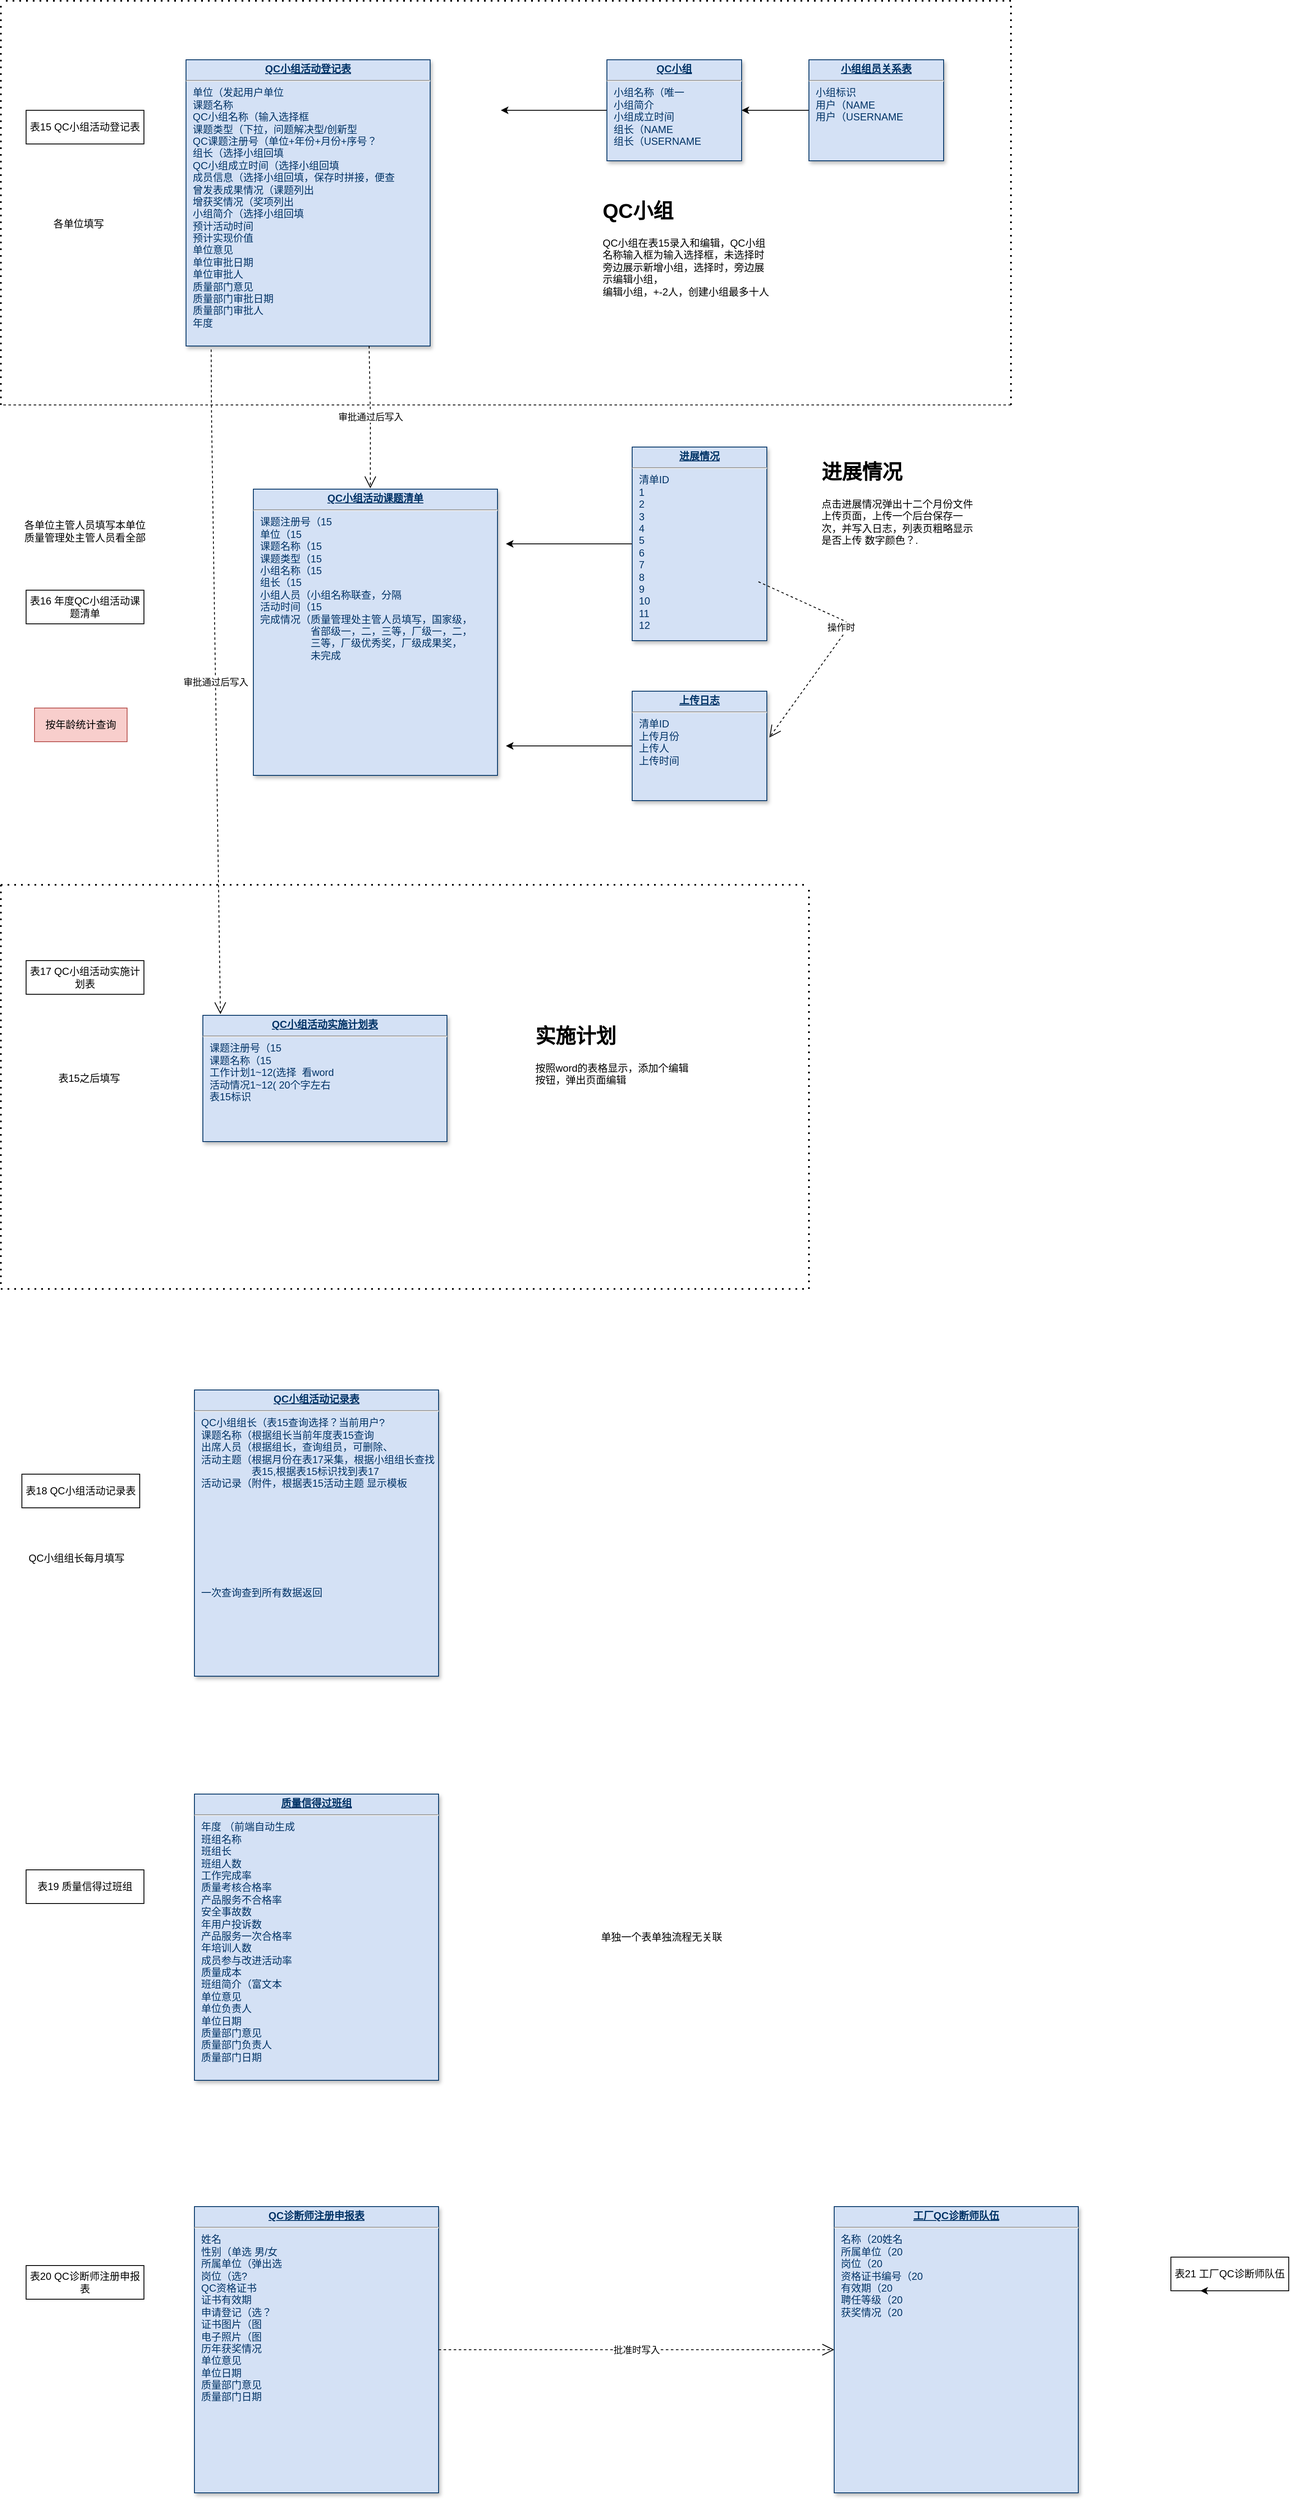<mxfile version="14.0.1" type="device"><diagram id="G0VuJxxJnThydPVvoBJV" name="Page-1"><mxGraphModel dx="2370" dy="1323" grid="1" gridSize="10" guides="1" tooltips="1" connect="1" arrows="1" fold="1" page="1" pageScale="1" pageWidth="2339" pageHeight="3300" math="0" shadow="0"><root><mxCell id="0"/><mxCell id="1" parent="0"/><mxCell id="kjgmN-dwTtqlbbRTC9H9-12" value="表15 QC小组活动登记表" style="rounded=0;whiteSpace=wrap;html=1;" vertex="1" parent="1"><mxGeometry x="150" y="160" width="140" height="40" as="geometry"/></mxCell><mxCell id="kjgmN-dwTtqlbbRTC9H9-22" value="&lt;p style=&quot;margin: 0px ; margin-top: 4px ; text-align: center ; text-decoration: underline&quot;&gt;&lt;b&gt;QC小组活动登记表&lt;/b&gt;&lt;/p&gt;&lt;hr&gt;&lt;p style=&quot;margin: 0px ; margin-left: 8px&quot;&gt;单位（发起用户单位&lt;/p&gt;&lt;p style=&quot;margin: 0px ; margin-left: 8px&quot;&gt;课题名称&lt;/p&gt;&lt;p style=&quot;margin: 0px ; margin-left: 8px&quot;&gt;QC小组名称（输入选择框&lt;/p&gt;&lt;p style=&quot;margin: 0px ; margin-left: 8px&quot;&gt;课题类型（下拉，问题解决型/创新型&lt;/p&gt;&lt;p style=&quot;margin: 0px ; margin-left: 8px&quot;&gt;QC课题注册号（单位+年份+月份+序号？&lt;/p&gt;&lt;p style=&quot;margin: 0px ; margin-left: 8px&quot;&gt;组长（选择小组回填&lt;/p&gt;&lt;p style=&quot;margin: 0px ; margin-left: 8px&quot;&gt;QC小组成立时间（选择小组回填&lt;/p&gt;&lt;p style=&quot;margin: 0px ; margin-left: 8px&quot;&gt;成员信息（选择小组回填，保存时拼接，便查&lt;/p&gt;&lt;p style=&quot;margin: 0px ; margin-left: 8px&quot;&gt;曾发表成果情况（课题列出&lt;/p&gt;&lt;p style=&quot;margin: 0px ; margin-left: 8px&quot;&gt;增获奖情况（奖项列出&lt;/p&gt;&lt;p style=&quot;margin: 0px ; margin-left: 8px&quot;&gt;小组简介（选择小组回填&lt;/p&gt;&lt;p style=&quot;margin: 0px ; margin-left: 8px&quot;&gt;预计活动时间&lt;/p&gt;&lt;p style=&quot;margin: 0px ; margin-left: 8px&quot;&gt;预计实现价值&lt;/p&gt;&lt;p style=&quot;margin: 0px ; margin-left: 8px&quot;&gt;单位意见&lt;/p&gt;&lt;p style=&quot;margin: 0px ; margin-left: 8px&quot;&gt;单位审批日期&lt;/p&gt;&lt;p style=&quot;margin: 0px ; margin-left: 8px&quot;&gt;单位审批人&lt;/p&gt;&lt;p style=&quot;margin: 0px ; margin-left: 8px&quot;&gt;质量部门意见&lt;/p&gt;&lt;p style=&quot;margin: 0px ; margin-left: 8px&quot;&gt;质量部门审批日期&lt;/p&gt;&lt;p style=&quot;margin: 0px ; margin-left: 8px&quot;&gt;质量部门审批人&lt;/p&gt;&lt;p style=&quot;margin: 0px ; margin-left: 8px&quot;&gt;年度&lt;/p&gt;" style="verticalAlign=top;align=left;overflow=fill;fontSize=12;fontFamily=Helvetica;html=1;strokeColor=#003366;shadow=1;fillColor=#D4E1F5;fontColor=#003366" vertex="1" parent="1"><mxGeometry x="340" y="100" width="290" height="340" as="geometry"/></mxCell><mxCell id="kjgmN-dwTtqlbbRTC9H9-25" value="" style="edgeStyle=orthogonalEdgeStyle;rounded=0;orthogonalLoop=1;jettySize=auto;html=1;" edge="1" parent="1" source="kjgmN-dwTtqlbbRTC9H9-23"><mxGeometry relative="1" as="geometry"><mxPoint x="714" y="160" as="targetPoint"/></mxGeometry></mxCell><mxCell id="kjgmN-dwTtqlbbRTC9H9-23" value="&lt;p style=&quot;margin: 0px ; margin-top: 4px ; text-align: center ; text-decoration: underline&quot;&gt;&lt;b&gt;QC小组&lt;/b&gt;&lt;/p&gt;&lt;hr&gt;&lt;p style=&quot;margin: 0px ; margin-left: 8px&quot;&gt;小组名称（唯一&lt;/p&gt;&lt;p style=&quot;margin: 0px ; margin-left: 8px&quot;&gt;小组简介&lt;/p&gt;&lt;p style=&quot;margin: 0px ; margin-left: 8px&quot;&gt;小组成立时间&lt;/p&gt;&lt;p style=&quot;margin: 0px ; margin-left: 8px&quot;&gt;组长（NAME&lt;/p&gt;&lt;p style=&quot;margin: 0px ; margin-left: 8px&quot;&gt;组长（USERNAME&lt;/p&gt;" style="verticalAlign=top;align=left;overflow=fill;fontSize=12;fontFamily=Helvetica;html=1;strokeColor=#003366;shadow=1;fillColor=#D4E1F5;fontColor=#003366" vertex="1" parent="1"><mxGeometry x="840" y="100" width="160" height="120" as="geometry"/></mxCell><mxCell id="kjgmN-dwTtqlbbRTC9H9-27" value="" style="edgeStyle=orthogonalEdgeStyle;rounded=0;orthogonalLoop=1;jettySize=auto;html=1;" edge="1" parent="1" source="kjgmN-dwTtqlbbRTC9H9-24" target="kjgmN-dwTtqlbbRTC9H9-23"><mxGeometry relative="1" as="geometry"/></mxCell><mxCell id="kjgmN-dwTtqlbbRTC9H9-24" value="&lt;p style=&quot;margin: 0px ; margin-top: 4px ; text-align: center ; text-decoration: underline&quot;&gt;&lt;b&gt;小组组员关系表&lt;/b&gt;&lt;/p&gt;&lt;hr&gt;&lt;p style=&quot;margin: 0px ; margin-left: 8px&quot;&gt;小组标识&lt;/p&gt;&lt;p style=&quot;margin: 0px ; margin-left: 8px&quot;&gt;用户（NAME&lt;/p&gt;&lt;p style=&quot;margin: 0px ; margin-left: 8px&quot;&gt;用户（USERNAME&lt;/p&gt;" style="verticalAlign=top;align=left;overflow=fill;fontSize=12;fontFamily=Helvetica;html=1;strokeColor=#003366;shadow=1;fillColor=#D4E1F5;fontColor=#003366" vertex="1" parent="1"><mxGeometry x="1080" y="100" width="160" height="120" as="geometry"/></mxCell><mxCell id="kjgmN-dwTtqlbbRTC9H9-30" value="" style="endArrow=none;dashed=1;html=1;dashPattern=1 3;strokeWidth=2;" edge="1" parent="1"><mxGeometry width="50" height="50" relative="1" as="geometry"><mxPoint x="1320" y="30" as="sourcePoint"/><mxPoint x="120" y="30" as="targetPoint"/></mxGeometry></mxCell><mxCell id="kjgmN-dwTtqlbbRTC9H9-31" value="" style="endArrow=none;dashed=1;html=1;dashPattern=1 3;strokeWidth=2;" edge="1" parent="1"><mxGeometry width="50" height="50" relative="1" as="geometry"><mxPoint x="120" y="510" as="sourcePoint"/><mxPoint x="120" y="30" as="targetPoint"/></mxGeometry></mxCell><mxCell id="kjgmN-dwTtqlbbRTC9H9-32" value="" style="endArrow=none;dashed=1;html=1;" edge="1" parent="1"><mxGeometry width="50" height="50" relative="1" as="geometry"><mxPoint x="1320" y="510" as="sourcePoint"/><mxPoint x="120" y="510" as="targetPoint"/></mxGeometry></mxCell><mxCell id="kjgmN-dwTtqlbbRTC9H9-33" value="" style="endArrow=none;dashed=1;html=1;dashPattern=1 3;strokeWidth=2;" edge="1" parent="1"><mxGeometry width="50" height="50" relative="1" as="geometry"><mxPoint x="1320" y="510" as="sourcePoint"/><mxPoint x="1320" y="30" as="targetPoint"/></mxGeometry></mxCell><mxCell id="kjgmN-dwTtqlbbRTC9H9-34" value="表16 年度QC小组活动课题清单" style="rounded=0;whiteSpace=wrap;html=1;" vertex="1" parent="1"><mxGeometry x="150" y="730" width="140" height="40" as="geometry"/></mxCell><mxCell id="kjgmN-dwTtqlbbRTC9H9-35" value="&lt;p style=&quot;margin: 0px ; margin-top: 4px ; text-align: center ; text-decoration: underline&quot;&gt;&lt;b&gt;QC小组活动课题清单&lt;/b&gt;&lt;/p&gt;&lt;hr&gt;&lt;p style=&quot;margin: 0px ; margin-left: 8px&quot;&gt;课题注册号（15&lt;/p&gt;&lt;p style=&quot;margin: 0px ; margin-left: 8px&quot;&gt;单位（15&lt;/p&gt;&lt;p style=&quot;margin: 0px ; margin-left: 8px&quot;&gt;课题名称（15&lt;/p&gt;&lt;p style=&quot;margin: 0px ; margin-left: 8px&quot;&gt;课题类型（15&lt;/p&gt;&lt;p style=&quot;margin: 0px ; margin-left: 8px&quot;&gt;小组名称（15&lt;/p&gt;&lt;p style=&quot;margin: 0px ; margin-left: 8px&quot;&gt;组长（15&lt;/p&gt;&lt;p style=&quot;margin: 0px ; margin-left: 8px&quot;&gt;小组人员（小组名称联查，分隔&lt;/p&gt;&lt;p style=&quot;margin: 0px ; margin-left: 8px&quot;&gt;活动时间（15&lt;/p&gt;&lt;p style=&quot;margin: 0px ; margin-left: 8px&quot;&gt;完成情况（质量管理处主管人员填写，国家级，&lt;/p&gt;&lt;p style=&quot;margin: 0px ; margin-left: 8px&quot;&gt;&amp;nbsp; &amp;nbsp; &amp;nbsp; &amp;nbsp; &amp;nbsp; &amp;nbsp; &amp;nbsp; &amp;nbsp; &amp;nbsp; 省部级一，二，三等，厂级一，二，&lt;/p&gt;&lt;p style=&quot;margin: 0px ; margin-left: 8px&quot;&gt;&amp;nbsp; &amp;nbsp; &amp;nbsp; &amp;nbsp; &amp;nbsp; &amp;nbsp; &amp;nbsp; &amp;nbsp; &amp;nbsp; 三等，厂级优秀奖，厂级成果奖，&lt;/p&gt;&lt;p style=&quot;margin: 0px ; margin-left: 8px&quot;&gt;&amp;nbsp; &amp;nbsp; &amp;nbsp; &amp;nbsp; &amp;nbsp; &amp;nbsp; &amp;nbsp; &amp;nbsp; &amp;nbsp; 未完成&lt;/p&gt;" style="verticalAlign=top;align=left;overflow=fill;fontSize=12;fontFamily=Helvetica;html=1;strokeColor=#003366;shadow=1;fillColor=#D4E1F5;fontColor=#003366" vertex="1" parent="1"><mxGeometry x="420" y="610" width="290" height="340" as="geometry"/></mxCell><mxCell id="kjgmN-dwTtqlbbRTC9H9-37" value="审批通过后写入" style="endArrow=open;endSize=12;dashed=1;html=1;exitX=0.75;exitY=1;exitDx=0;exitDy=0;entryX=0.479;entryY=-0.003;entryDx=0;entryDy=0;entryPerimeter=0;" edge="1" parent="1" source="kjgmN-dwTtqlbbRTC9H9-22" target="kjgmN-dwTtqlbbRTC9H9-35"><mxGeometry width="160" relative="1" as="geometry"><mxPoint x="530" y="410" as="sourcePoint"/><mxPoint x="690" y="410" as="targetPoint"/><Array as="points"><mxPoint x="559" y="520"/></Array></mxGeometry></mxCell><mxCell id="kjgmN-dwTtqlbbRTC9H9-41" style="edgeStyle=orthogonalEdgeStyle;rounded=0;orthogonalLoop=1;jettySize=auto;html=1;" edge="1" parent="1" source="kjgmN-dwTtqlbbRTC9H9-38"><mxGeometry relative="1" as="geometry"><mxPoint x="720" y="675" as="targetPoint"/></mxGeometry></mxCell><mxCell id="kjgmN-dwTtqlbbRTC9H9-38" value="&lt;p style=&quot;margin: 0px ; margin-top: 4px ; text-align: center ; text-decoration: underline&quot;&gt;&lt;b&gt;进展情况&lt;/b&gt;&lt;/p&gt;&lt;hr&gt;&lt;p style=&quot;margin: 0px ; margin-left: 8px&quot;&gt;清单ID&lt;/p&gt;&lt;p style=&quot;margin: 0px ; margin-left: 8px&quot;&gt;1&lt;/p&gt;&lt;p style=&quot;margin: 0px ; margin-left: 8px&quot;&gt;2&lt;/p&gt;&lt;p style=&quot;margin: 0px ; margin-left: 8px&quot;&gt;3&lt;/p&gt;&lt;p style=&quot;margin: 0px ; margin-left: 8px&quot;&gt;4&lt;/p&gt;&lt;p style=&quot;margin: 0px ; margin-left: 8px&quot;&gt;5&lt;/p&gt;&lt;p style=&quot;margin: 0px ; margin-left: 8px&quot;&gt;6&lt;/p&gt;&lt;p style=&quot;margin: 0px ; margin-left: 8px&quot;&gt;7&lt;/p&gt;&lt;p style=&quot;margin: 0px ; margin-left: 8px&quot;&gt;8&lt;/p&gt;&lt;p style=&quot;margin: 0px ; margin-left: 8px&quot;&gt;9&lt;/p&gt;&lt;p style=&quot;margin: 0px ; margin-left: 8px&quot;&gt;10&lt;/p&gt;&lt;p style=&quot;margin: 0px ; margin-left: 8px&quot;&gt;11&lt;/p&gt;&lt;p style=&quot;margin: 0px ; margin-left: 8px&quot;&gt;12&lt;/p&gt;" style="verticalAlign=top;align=left;overflow=fill;fontSize=12;fontFamily=Helvetica;html=1;strokeColor=#003366;shadow=1;fillColor=#D4E1F5;fontColor=#003366" vertex="1" parent="1"><mxGeometry x="870" y="560" width="160" height="230" as="geometry"/></mxCell><mxCell id="kjgmN-dwTtqlbbRTC9H9-42" style="edgeStyle=orthogonalEdgeStyle;rounded=0;orthogonalLoop=1;jettySize=auto;html=1;" edge="1" parent="1" source="kjgmN-dwTtqlbbRTC9H9-39"><mxGeometry relative="1" as="geometry"><mxPoint x="720" y="915" as="targetPoint"/></mxGeometry></mxCell><mxCell id="kjgmN-dwTtqlbbRTC9H9-39" value="&lt;p style=&quot;margin: 0px ; margin-top: 4px ; text-align: center ; text-decoration: underline&quot;&gt;&lt;b&gt;上传日志&lt;/b&gt;&lt;/p&gt;&lt;hr&gt;&lt;p style=&quot;margin: 0px ; margin-left: 8px&quot;&gt;清单ID&lt;/p&gt;&lt;p style=&quot;margin: 0px ; margin-left: 8px&quot;&gt;上传月份&lt;/p&gt;&lt;p style=&quot;margin: 0px ; margin-left: 8px&quot;&gt;上传人&lt;/p&gt;&lt;p style=&quot;margin: 0px ; margin-left: 8px&quot;&gt;上传时间&lt;/p&gt;" style="verticalAlign=top;align=left;overflow=fill;fontSize=12;fontFamily=Helvetica;html=1;strokeColor=#003366;shadow=1;fillColor=#D4E1F5;fontColor=#003366" vertex="1" parent="1"><mxGeometry x="870" y="850" width="160" height="130" as="geometry"/></mxCell><mxCell id="kjgmN-dwTtqlbbRTC9H9-43" value="操作时" style="endArrow=open;endSize=12;dashed=1;html=1;entryX=1.019;entryY=0.423;entryDx=0;entryDy=0;entryPerimeter=0;" edge="1" parent="1" target="kjgmN-dwTtqlbbRTC9H9-39"><mxGeometry x="-0.082" y="-7" width="160" relative="1" as="geometry"><mxPoint x="1020" y="720" as="sourcePoint"/><mxPoint x="1160" y="840" as="targetPoint"/><Array as="points"><mxPoint x="1130" y="770"/></Array><mxPoint y="-1" as="offset"/></mxGeometry></mxCell><mxCell id="kjgmN-dwTtqlbbRTC9H9-46" value="&lt;h1&gt;进展情况&lt;/h1&gt;&lt;p&gt;点击进展情况弹出十二个月份文件上传页面，上传一个后台保存一次，并写入日志，列表页粗略显示是否上传 数字颜色？.&lt;/p&gt;" style="text;html=1;strokeColor=none;fillColor=none;spacing=5;spacingTop=-20;whiteSpace=wrap;overflow=hidden;rounded=0;" vertex="1" parent="1"><mxGeometry x="1090" y="570" width="190" height="120" as="geometry"/></mxCell><mxCell id="kjgmN-dwTtqlbbRTC9H9-47" value="&lt;h1&gt;QC小组&lt;/h1&gt;&lt;p&gt;&lt;span style=&quot;text-align: center&quot;&gt;QC小组在表15录入和编辑，QC小组名称输入框为输入选择框，未选择时旁边展示新增小组，选择时，旁边展示编辑小组，&lt;/span&gt;&lt;br style=&quot;text-align: center&quot;&gt;&lt;span style=&quot;text-align: center&quot;&gt;编辑小组，+-2人，创建小组最多十人&lt;/span&gt;&lt;br&gt;&lt;/p&gt;" style="text;html=1;strokeColor=none;fillColor=none;spacing=5;spacingTop=-20;whiteSpace=wrap;overflow=hidden;rounded=0;" vertex="1" parent="1"><mxGeometry x="830" y="260" width="210" height="140" as="geometry"/></mxCell><mxCell id="kjgmN-dwTtqlbbRTC9H9-48" value="各单位主管人员填写本单位&lt;br&gt;质量管理处主管人员看全部" style="text;html=1;strokeColor=none;fillColor=none;align=center;verticalAlign=middle;whiteSpace=wrap;rounded=0;" vertex="1" parent="1"><mxGeometry x="120" y="640" width="200" height="40" as="geometry"/></mxCell><mxCell id="kjgmN-dwTtqlbbRTC9H9-49" value="表17 QC小组活动实施计划表" style="rounded=0;whiteSpace=wrap;html=1;" vertex="1" parent="1"><mxGeometry x="150" y="1170" width="140" height="40" as="geometry"/></mxCell><mxCell id="kjgmN-dwTtqlbbRTC9H9-50" value="&lt;p style=&quot;margin: 0px ; margin-top: 4px ; text-align: center ; text-decoration: underline&quot;&gt;&lt;b&gt;QC小组活动实施计划表&lt;/b&gt;&lt;/p&gt;&lt;hr&gt;&lt;p style=&quot;margin: 0px ; margin-left: 8px&quot;&gt;课题注册号（15&lt;/p&gt;&lt;p style=&quot;margin: 0px ; margin-left: 8px&quot;&gt;课题名称（15&lt;/p&gt;&lt;p style=&quot;margin: 0px ; margin-left: 8px&quot;&gt;工作计划1~12(选择&amp;nbsp; 看word&lt;/p&gt;&lt;p style=&quot;margin: 0px ; margin-left: 8px&quot;&gt;活动情况1~12( 20个字左右&lt;/p&gt;&lt;p style=&quot;margin: 0px ; margin-left: 8px&quot;&gt;表15标识&lt;/p&gt;" style="verticalAlign=top;align=left;overflow=fill;fontSize=12;fontFamily=Helvetica;html=1;strokeColor=#003366;shadow=1;fillColor=#D4E1F5;fontColor=#003366" vertex="1" parent="1"><mxGeometry x="360" y="1235" width="290" height="150" as="geometry"/></mxCell><mxCell id="kjgmN-dwTtqlbbRTC9H9-51" value="按年龄统计查询" style="text;html=1;strokeColor=#b85450;fillColor=#f8cecc;align=center;verticalAlign=middle;whiteSpace=wrap;rounded=0;" vertex="1" parent="1"><mxGeometry x="160" y="870" width="110" height="40" as="geometry"/></mxCell><mxCell id="kjgmN-dwTtqlbbRTC9H9-52" value="审批通过后写入" style="endArrow=open;endSize=12;dashed=1;html=1;entryX=0.072;entryY=-0.009;entryDx=0;entryDy=0;entryPerimeter=0;exitX=0.103;exitY=1.012;exitDx=0;exitDy=0;exitPerimeter=0;" edge="1" parent="1" source="kjgmN-dwTtqlbbRTC9H9-22" target="kjgmN-dwTtqlbbRTC9H9-50"><mxGeometry width="160" relative="1" as="geometry"><mxPoint x="370" y="450" as="sourcePoint"/><mxPoint x="370.1" y="603.88" as="targetPoint"/><Array as="points"><mxPoint x="370.19" y="514.9"/></Array></mxGeometry></mxCell><mxCell id="kjgmN-dwTtqlbbRTC9H9-53" value="&lt;h1&gt;实施计划&lt;/h1&gt;&lt;p&gt;按照word的表格显示，添加个编辑按钮，弹出页面编辑&lt;/p&gt;" style="text;html=1;strokeColor=none;fillColor=none;spacing=5;spacingTop=-20;whiteSpace=wrap;overflow=hidden;rounded=0;" vertex="1" parent="1"><mxGeometry x="750" y="1240" width="190" height="120" as="geometry"/></mxCell><mxCell id="kjgmN-dwTtqlbbRTC9H9-54" value="" style="endArrow=none;dashed=1;html=1;dashPattern=1 3;strokeWidth=2;" edge="1" parent="1"><mxGeometry width="50" height="50" relative="1" as="geometry"><mxPoint x="120" y="1080" as="sourcePoint"/><mxPoint x="120" y="1560" as="targetPoint"/></mxGeometry></mxCell><mxCell id="kjgmN-dwTtqlbbRTC9H9-55" value="" style="endArrow=none;dashed=1;html=1;dashPattern=1 3;strokeWidth=2;" edge="1" parent="1"><mxGeometry width="50" height="50" relative="1" as="geometry"><mxPoint x="120" y="1560" as="sourcePoint"/><mxPoint x="1080" y="1560" as="targetPoint"/></mxGeometry></mxCell><mxCell id="kjgmN-dwTtqlbbRTC9H9-56" value="" style="endArrow=none;dashed=1;html=1;dashPattern=1 3;strokeWidth=2;" edge="1" parent="1"><mxGeometry width="50" height="50" relative="1" as="geometry"><mxPoint x="120" y="1080" as="sourcePoint"/><mxPoint x="1080" y="1080" as="targetPoint"/></mxGeometry></mxCell><mxCell id="kjgmN-dwTtqlbbRTC9H9-57" value="" style="endArrow=none;dashed=1;html=1;dashPattern=1 3;strokeWidth=2;" edge="1" parent="1"><mxGeometry width="50" height="50" relative="1" as="geometry"><mxPoint x="1080" y="1560" as="sourcePoint"/><mxPoint x="1080" y="1080" as="targetPoint"/></mxGeometry></mxCell><mxCell id="kjgmN-dwTtqlbbRTC9H9-58" value="表18 QC小组活动记录表" style="rounded=0;whiteSpace=wrap;html=1;" vertex="1" parent="1"><mxGeometry x="145" y="1780" width="140" height="40" as="geometry"/></mxCell><mxCell id="kjgmN-dwTtqlbbRTC9H9-59" value="各单位填写" style="text;html=1;strokeColor=none;fillColor=none;align=center;verticalAlign=middle;whiteSpace=wrap;rounded=0;" vertex="1" parent="1"><mxGeometry x="155" y="280" width="115" height="30" as="geometry"/></mxCell><mxCell id="kjgmN-dwTtqlbbRTC9H9-60" value="表15之后填写" style="text;html=1;strokeColor=none;fillColor=none;align=center;verticalAlign=middle;whiteSpace=wrap;rounded=0;" vertex="1" parent="1"><mxGeometry x="160" y="1290" width="130" height="40" as="geometry"/></mxCell><mxCell id="kjgmN-dwTtqlbbRTC9H9-61" value="&lt;p style=&quot;margin: 0px ; margin-top: 4px ; text-align: center ; text-decoration: underline&quot;&gt;&lt;b&gt;QC小组活动记录表&lt;/b&gt;&lt;/p&gt;&lt;hr&gt;&lt;p style=&quot;margin: 0px ; margin-left: 8px&quot;&gt;QC小组组长（表15查询选择？当前用户?&lt;/p&gt;&lt;p style=&quot;margin: 0px ; margin-left: 8px&quot;&gt;课题名称（根据组长当前年度表15查询&lt;/p&gt;&lt;p style=&quot;margin: 0px ; margin-left: 8px&quot;&gt;出席人员（根据组长，查询组员，可删除、&lt;/p&gt;&lt;p style=&quot;margin: 0px ; margin-left: 8px&quot;&gt;活动主题（根据月份在表17采集，根据小组组长查找&lt;/p&gt;&lt;p style=&quot;margin: 0px ; margin-left: 8px&quot;&gt;&amp;nbsp; &amp;nbsp; &amp;nbsp; &amp;nbsp; &amp;nbsp; &amp;nbsp; &amp;nbsp; &amp;nbsp; &amp;nbsp; 表15,根据表15标识找到表17&lt;/p&gt;&lt;p style=&quot;margin: 0px ; margin-left: 8px&quot;&gt;活动记录（附件，根据表15活动主题 显示模板&lt;/p&gt;&lt;p style=&quot;margin: 0px ; margin-left: 8px&quot;&gt;&lt;br&gt;&lt;/p&gt;&lt;p style=&quot;margin: 0px ; margin-left: 8px&quot;&gt;&lt;br&gt;&lt;/p&gt;&lt;p style=&quot;margin: 0px ; margin-left: 8px&quot;&gt;&lt;br&gt;&lt;/p&gt;&lt;p style=&quot;margin: 0px ; margin-left: 8px&quot;&gt;&lt;br&gt;&lt;/p&gt;&lt;p style=&quot;margin: 0px ; margin-left: 8px&quot;&gt;&lt;br&gt;&lt;/p&gt;&lt;p style=&quot;margin: 0px ; margin-left: 8px&quot;&gt;&lt;br&gt;&lt;/p&gt;&lt;p style=&quot;margin: 0px ; margin-left: 8px&quot;&gt;&lt;br&gt;&lt;/p&gt;&lt;p style=&quot;margin: 0px ; margin-left: 8px&quot;&gt;&lt;br&gt;&lt;/p&gt;&lt;p style=&quot;margin: 0px ; margin-left: 8px&quot;&gt;一次查询查到所有数据返回&lt;/p&gt;" style="verticalAlign=top;align=left;overflow=fill;fontSize=12;fontFamily=Helvetica;html=1;strokeColor=#003366;shadow=1;fillColor=#D4E1F5;fontColor=#003366" vertex="1" parent="1"><mxGeometry x="350" y="1680" width="290" height="340" as="geometry"/></mxCell><mxCell id="kjgmN-dwTtqlbbRTC9H9-62" value="QC小组组长每月填写" style="text;html=1;strokeColor=none;fillColor=none;align=center;verticalAlign=middle;whiteSpace=wrap;rounded=0;" vertex="1" parent="1"><mxGeometry x="130" y="1860" width="160" height="40" as="geometry"/></mxCell><mxCell id="kjgmN-dwTtqlbbRTC9H9-64" value="表19 质量信得过班组" style="rounded=0;whiteSpace=wrap;html=1;" vertex="1" parent="1"><mxGeometry x="150" y="2250" width="140" height="40" as="geometry"/></mxCell><mxCell id="kjgmN-dwTtqlbbRTC9H9-65" value="&lt;p style=&quot;margin: 0px ; margin-top: 4px ; text-align: center ; text-decoration: underline&quot;&gt;&lt;b&gt;质量信得过班组&lt;/b&gt;&lt;/p&gt;&lt;hr&gt;&lt;p style=&quot;margin: 0px ; margin-left: 8px&quot;&gt;年度 （前端自动生成&lt;/p&gt;&lt;p style=&quot;margin: 0px ; margin-left: 8px&quot;&gt;班组名称&lt;/p&gt;&lt;p style=&quot;margin: 0px ; margin-left: 8px&quot;&gt;班组长&lt;/p&gt;&lt;p style=&quot;margin: 0px ; margin-left: 8px&quot;&gt;班组人数&lt;/p&gt;&lt;p style=&quot;margin: 0px ; margin-left: 8px&quot;&gt;工作完成率&lt;/p&gt;&lt;p style=&quot;margin: 0px ; margin-left: 8px&quot;&gt;质量考核合格率&lt;/p&gt;&lt;p style=&quot;margin: 0px ; margin-left: 8px&quot;&gt;产品服务不合格率&lt;/p&gt;&lt;p style=&quot;margin: 0px ; margin-left: 8px&quot;&gt;安全事故数&lt;/p&gt;&lt;p style=&quot;margin: 0px ; margin-left: 8px&quot;&gt;年用户投诉数&lt;/p&gt;&lt;p style=&quot;margin: 0px ; margin-left: 8px&quot;&gt;产品服务一次合格率&lt;/p&gt;&lt;p style=&quot;margin: 0px ; margin-left: 8px&quot;&gt;年培训人数&lt;/p&gt;&lt;p style=&quot;margin: 0px ; margin-left: 8px&quot;&gt;成员参与改进活动率&lt;/p&gt;&lt;p style=&quot;margin: 0px ; margin-left: 8px&quot;&gt;质量成本&lt;/p&gt;&lt;p style=&quot;margin: 0px ; margin-left: 8px&quot;&gt;班组简介（富文本&lt;/p&gt;&lt;p style=&quot;margin: 0px ; margin-left: 8px&quot;&gt;单位意见&lt;/p&gt;&lt;p style=&quot;margin: 0px ; margin-left: 8px&quot;&gt;单位负责人&lt;/p&gt;&lt;p style=&quot;margin: 0px ; margin-left: 8px&quot;&gt;单位日期&lt;/p&gt;&lt;p style=&quot;margin: 0px ; margin-left: 8px&quot;&gt;质量部门意见&lt;/p&gt;&lt;p style=&quot;margin: 0px ; margin-left: 8px&quot;&gt;质量部门负责人&lt;/p&gt;&lt;p style=&quot;margin: 0px ; margin-left: 8px&quot;&gt;质量部门日期&lt;/p&gt;" style="verticalAlign=top;align=left;overflow=fill;fontSize=12;fontFamily=Helvetica;html=1;strokeColor=#003366;shadow=1;fillColor=#D4E1F5;fontColor=#003366" vertex="1" parent="1"><mxGeometry x="350" y="2160" width="290" height="340" as="geometry"/></mxCell><mxCell id="kjgmN-dwTtqlbbRTC9H9-66" value="表20 QC诊断师注册申报表" style="rounded=0;whiteSpace=wrap;html=1;" vertex="1" parent="1"><mxGeometry x="150" y="2720" width="140" height="40" as="geometry"/></mxCell><mxCell id="kjgmN-dwTtqlbbRTC9H9-67" value="单独一个表单独流程无关联" style="text;html=1;strokeColor=none;fillColor=none;align=center;verticalAlign=middle;whiteSpace=wrap;rounded=0;" vertex="1" parent="1"><mxGeometry x="760" y="2280" width="290" height="100" as="geometry"/></mxCell><mxCell id="kjgmN-dwTtqlbbRTC9H9-68" value="&lt;p style=&quot;margin: 0px ; margin-top: 4px ; text-align: center ; text-decoration: underline&quot;&gt;&lt;b&gt;QC诊断师注册申报表&lt;/b&gt;&lt;/p&gt;&lt;hr&gt;&lt;p style=&quot;margin: 0px ; margin-left: 8px&quot;&gt;姓名&lt;/p&gt;&lt;p style=&quot;margin: 0px ; margin-left: 8px&quot;&gt;性别（单选 男/女&lt;/p&gt;&lt;p style=&quot;margin: 0px ; margin-left: 8px&quot;&gt;所属单位（弹出选&lt;/p&gt;&lt;p style=&quot;margin: 0px ; margin-left: 8px&quot;&gt;岗位（选?&lt;/p&gt;&lt;p style=&quot;margin: 0px ; margin-left: 8px&quot;&gt;QC资格证书&lt;/p&gt;&lt;p style=&quot;margin: 0px ; margin-left: 8px&quot;&gt;证书有效期&lt;/p&gt;&lt;p style=&quot;margin: 0px ; margin-left: 8px&quot;&gt;申请登记（选？&lt;/p&gt;&lt;p style=&quot;margin: 0px ; margin-left: 8px&quot;&gt;证书图片（图&lt;/p&gt;&lt;p style=&quot;margin: 0px ; margin-left: 8px&quot;&gt;电子照片（图&lt;/p&gt;&lt;p style=&quot;margin: 0px ; margin-left: 8px&quot;&gt;历年获奖情况&lt;/p&gt;&lt;p style=&quot;margin: 0px ; margin-left: 8px&quot;&gt;单位意见&lt;/p&gt;&lt;p style=&quot;margin: 0px ; margin-left: 8px&quot;&gt;单位日期&lt;/p&gt;&lt;p style=&quot;margin: 0px ; margin-left: 8px&quot;&gt;质量部门意见&lt;/p&gt;&lt;p style=&quot;margin: 0px ; margin-left: 8px&quot;&gt;质量部门日期&lt;/p&gt;&lt;p style=&quot;margin: 0px ; margin-left: 8px&quot;&gt;&lt;br&gt;&lt;/p&gt;" style="verticalAlign=top;align=left;overflow=fill;fontSize=12;fontFamily=Helvetica;html=1;strokeColor=#003366;shadow=1;fillColor=#D4E1F5;fontColor=#003366" vertex="1" parent="1"><mxGeometry x="350" y="2650" width="290" height="340" as="geometry"/></mxCell><mxCell id="kjgmN-dwTtqlbbRTC9H9-69" value="表21 工厂QC诊断师队伍" style="rounded=0;whiteSpace=wrap;html=1;" vertex="1" parent="1"><mxGeometry x="1510" y="2710" width="140" height="40" as="geometry"/></mxCell><mxCell id="kjgmN-dwTtqlbbRTC9H9-70" value="&lt;p style=&quot;margin: 0px ; margin-top: 4px ; text-align: center ; text-decoration: underline&quot;&gt;&lt;b&gt;工厂QC诊断师队伍&lt;/b&gt;&lt;/p&gt;&lt;hr&gt;&lt;p style=&quot;margin: 0px ; margin-left: 8px&quot;&gt;名称（20姓名&lt;/p&gt;&lt;p style=&quot;margin: 0px ; margin-left: 8px&quot;&gt;所属单位（20&lt;/p&gt;&lt;p style=&quot;margin: 0px ; margin-left: 8px&quot;&gt;岗位（20&lt;/p&gt;&lt;p style=&quot;margin: 0px ; margin-left: 8px&quot;&gt;资格证书编号（20&lt;/p&gt;&lt;p style=&quot;margin: 0px ; margin-left: 8px&quot;&gt;有效期（20&lt;/p&gt;&lt;p style=&quot;margin: 0px ; margin-left: 8px&quot;&gt;聘任等级（20&lt;/p&gt;&lt;p style=&quot;margin: 0px ; margin-left: 8px&quot;&gt;获奖情况（20&lt;/p&gt;" style="verticalAlign=top;align=left;overflow=fill;fontSize=12;fontFamily=Helvetica;html=1;strokeColor=#003366;shadow=1;fillColor=#D4E1F5;fontColor=#003366" vertex="1" parent="1"><mxGeometry x="1110" y="2650" width="290" height="340" as="geometry"/></mxCell><mxCell id="kjgmN-dwTtqlbbRTC9H9-71" value="批准时写入" style="endArrow=open;endSize=12;dashed=1;html=1;exitX=1;exitY=0.5;exitDx=0;exitDy=0;" edge="1" parent="1" source="kjgmN-dwTtqlbbRTC9H9-68"><mxGeometry width="160" relative="1" as="geometry"><mxPoint x="390" y="3040" as="sourcePoint"/><mxPoint x="1110" y="2820" as="targetPoint"/></mxGeometry></mxCell><mxCell id="kjgmN-dwTtqlbbRTC9H9-72" style="edgeStyle=orthogonalEdgeStyle;rounded=0;orthogonalLoop=1;jettySize=auto;html=1;exitX=0.5;exitY=1;exitDx=0;exitDy=0;entryX=0.25;entryY=1;entryDx=0;entryDy=0;" edge="1" parent="1" source="kjgmN-dwTtqlbbRTC9H9-69" target="kjgmN-dwTtqlbbRTC9H9-69"><mxGeometry relative="1" as="geometry"/></mxCell></root></mxGraphModel></diagram></mxfile>